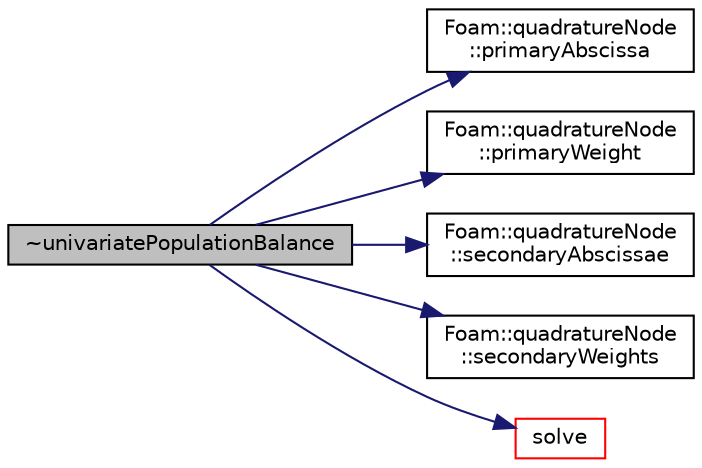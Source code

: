 digraph "~univariatePopulationBalance"
{
  bgcolor="transparent";
  edge [fontname="Helvetica",fontsize="10",labelfontname="Helvetica",labelfontsize="10"];
  node [fontname="Helvetica",fontsize="10",shape=record];
  rankdir="LR";
  Node1 [label="~univariatePopulationBalance",height=0.2,width=0.4,color="black", fillcolor="grey75", style="filled", fontcolor="black"];
  Node1 -> Node2 [color="midnightblue",fontsize="10",style="solid",fontname="Helvetica"];
  Node2 [label="Foam::quadratureNode\l::primaryAbscissa",height=0.2,width=0.4,color="black",URL="$a00058.html#a436581ffd72d3ac178b6d3381f0928ce",tooltip="Const access to the abscissa of the node. "];
  Node1 -> Node3 [color="midnightblue",fontsize="10",style="solid",fontname="Helvetica"];
  Node3 [label="Foam::quadratureNode\l::primaryWeight",height=0.2,width=0.4,color="black",URL="$a00058.html#aa0a25e3fbd8098cb359e8e92cafba070",tooltip="Const access to the weight of the node. "];
  Node1 -> Node4 [color="midnightblue",fontsize="10",style="solid",fontname="Helvetica"];
  Node4 [label="Foam::quadratureNode\l::secondaryAbscissae",height=0.2,width=0.4,color="black",URL="$a00058.html#acf323f4680d96d62aca77b85fab8d25c",tooltip="Const access to the list of secondary abscissae of the node. "];
  Node1 -> Node5 [color="midnightblue",fontsize="10",style="solid",fontname="Helvetica"];
  Node5 [label="Foam::quadratureNode\l::secondaryWeights",height=0.2,width=0.4,color="black",URL="$a00058.html#a225ac587d44fce3f6a523a89784379af",tooltip="Const access to the secondary weights of the node. "];
  Node1 -> Node6 [color="midnightblue",fontsize="10",style="solid",fontname="Helvetica"];
  Node6 [label="solve",height=0.2,width=0.4,color="red",URL="$a00072.html#af7d39f0eac0af0ed5785935ac72a1e7d",tooltip="Solve population balance equation. "];
}
